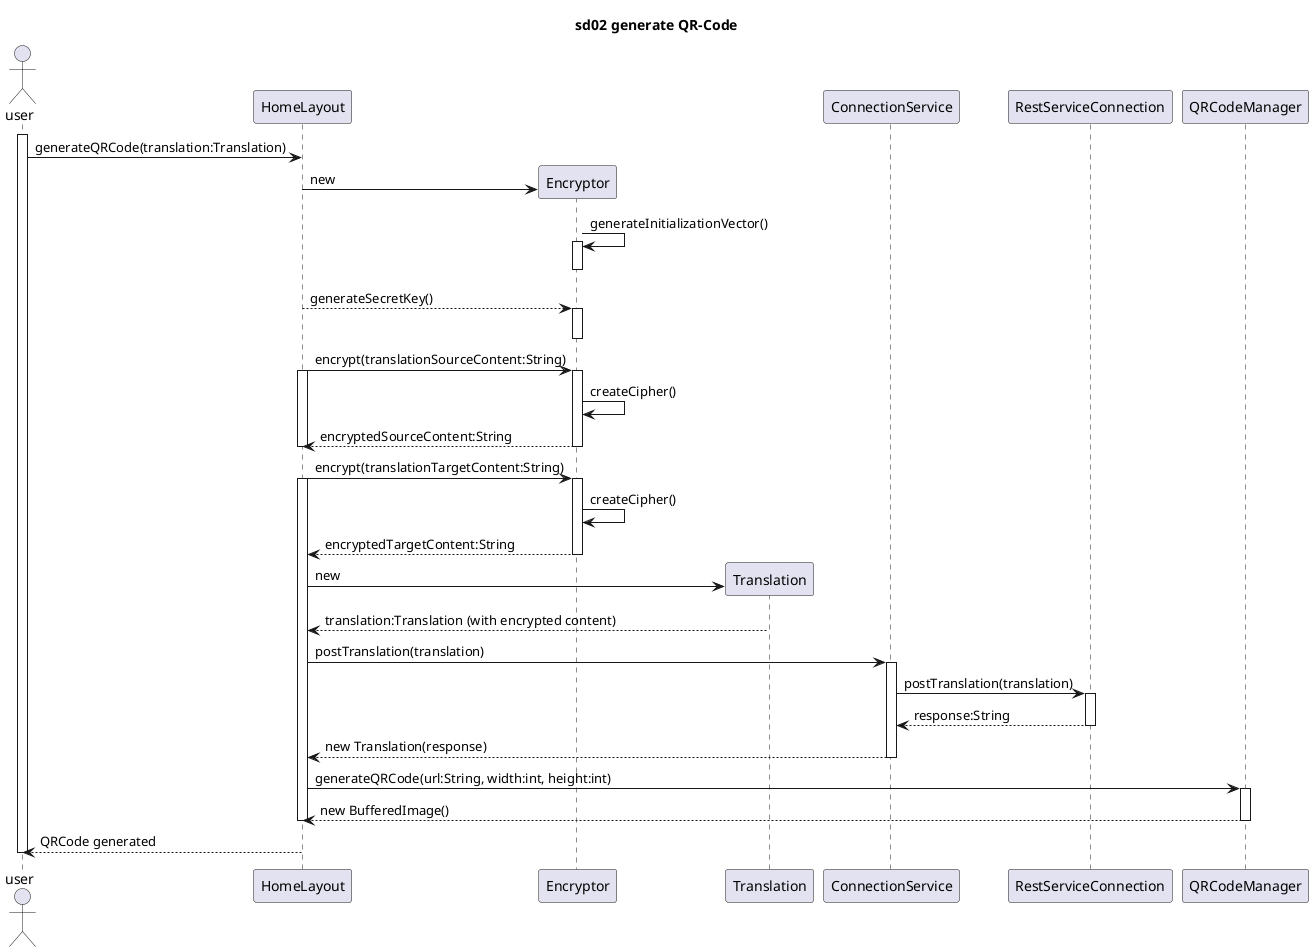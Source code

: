 @startuml
title sd02 generate QR-Code

actor user
activate user
user -> HomeLayout: generateQRCode(translation:Translation)
create Encryptor
HomeLayout -> Encryptor: new

Encryptor -> Encryptor: generateInitializationVector()
activate Encryptor
deactivate Encryptor

HomeLayout --> Encryptor: generateSecretKey()
activate Encryptor
deactivate Encryptor

HomeLayout -> Encryptor: encrypt(translationSourceContent:String)
activate HomeLayout
activate Encryptor
Encryptor -> Encryptor: createCipher()
Encryptor -->HomeLayout: encryptedSourceContent:String
deactivate Encryptor
deactivate HomeLayout


HomeLayout -> Encryptor: encrypt(translationTargetContent:String)
activate HomeLayout
activate Encryptor
Encryptor -> Encryptor: createCipher()
Encryptor -->HomeLayout: encryptedTargetContent:String
deactivate Encryptor

create Translation
HomeLayout -> Translation: new
Translation --> HomeLayout: translation:Translation (with encrypted content)


HomeLayout-> ConnectionService: postTranslation(translation)
activate ConnectionService
ConnectionService -> RestServiceConnection: postTranslation(translation)
activate RestServiceConnection
RestServiceConnection --> ConnectionService: response:String
deactivate RestServiceConnection
ConnectionService --> HomeLayout: new Translation(response)
deactivate ConnectionService
HomeLayout -> QRCodeManager: generateQRCode(url:String, width:int, height:int)
activate QRCodeManager
QRCodeManager --> HomeLayout: new BufferedImage()
deactivate QRCodeManager
deactivate HomeLayout
HomeLayout --> user: QRCode generated
deactivate user



@enduml